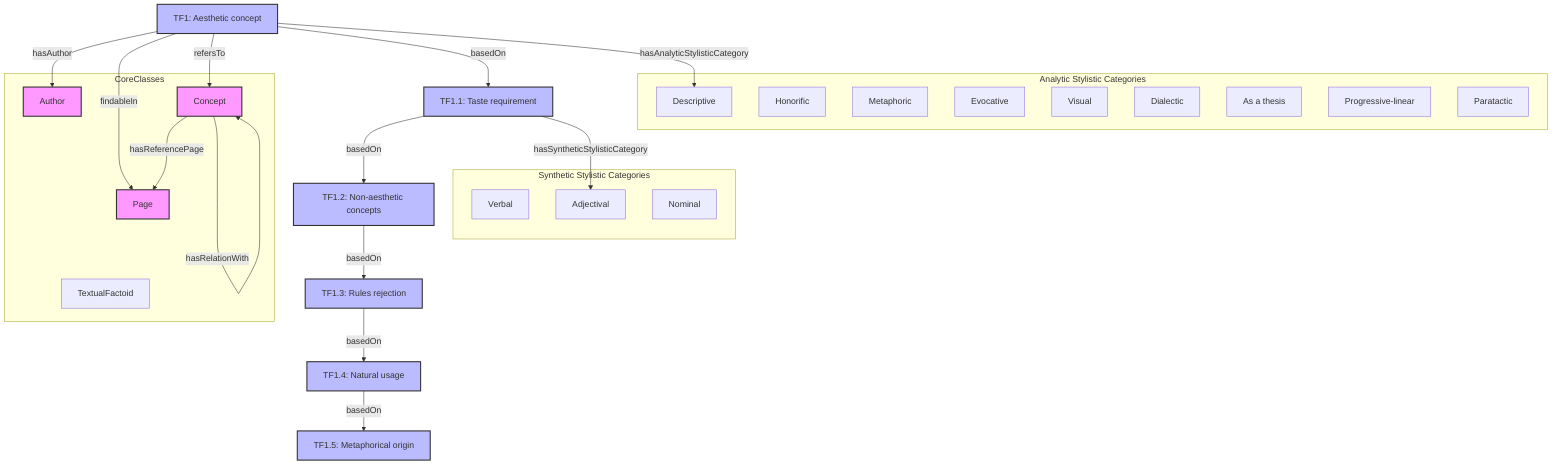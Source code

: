 graph TD
    %% Core Classes
    subgraph CoreClasses
        TF[TextualFactoid]
        C[Concept]
        A[Author]
        P[Page]
    end

    %% Stylistic Categories
    subgraph AnalyticCategories["Analytic Stylistic Categories"]
        DESC[Descriptive]
        HON[Honorific]
        META[Metaphoric]
        EVOC[Evocative]
        VIS[Visual]
        DIAL[Dialectic]
        THES[As a thesis]
        PROG[Progressive-linear]
        PARA[Paratactic]
    end

    subgraph SyntheticCategories["Synthetic Stylistic Categories"]
        VERB[Verbal]
        ADJ[Adjectival]
        NOM[Nominal]
    end

    %% Main TextualFactoid Chain
    TF1[TF1: Aesthetic concept]
    TF1_1[TF1.1: Taste requirement]
    TF1_2[TF1.2: Non-aesthetic concepts]
    TF1_3[TF1.3: Rules rejection]
    TF1_4[TF1.4: Natural usage]
    TF1_5[TF1.5: Metaphorical origin]

    %% Core Properties
    TF1 -->|hasAuthor| A
    TF1 -->|findableIn| P
    TF1 -->|refersTo| C
    C -->|hasReferencePage| P
    C -->|hasRelationWith| C

    %% TextualFactoid Chain Relationships
    TF1 -->|basedOn| TF1_1
    TF1_1 -->|basedOn| TF1_2
    TF1_2 -->|basedOn| TF1_3
    TF1_3 -->|basedOn| TF1_4
    TF1_4 -->|basedOn| TF1_5

    %% Stylistic Categories Relationships
    TF1 -->|hasAnalyticStylisticCategory| DESC
    TF1_1 -->|hasSyntheticStylisticCategory| ADJ

    classDef concept fill:#f9f,stroke:#333,stroke-width:2px
    classDef factoid fill:#bbf,stroke:#333,stroke-width:2px
    class C,A,P concept
    class TF1,TF1_1,TF1_2,TF1_3,TF1_4,TF1_5 factoid